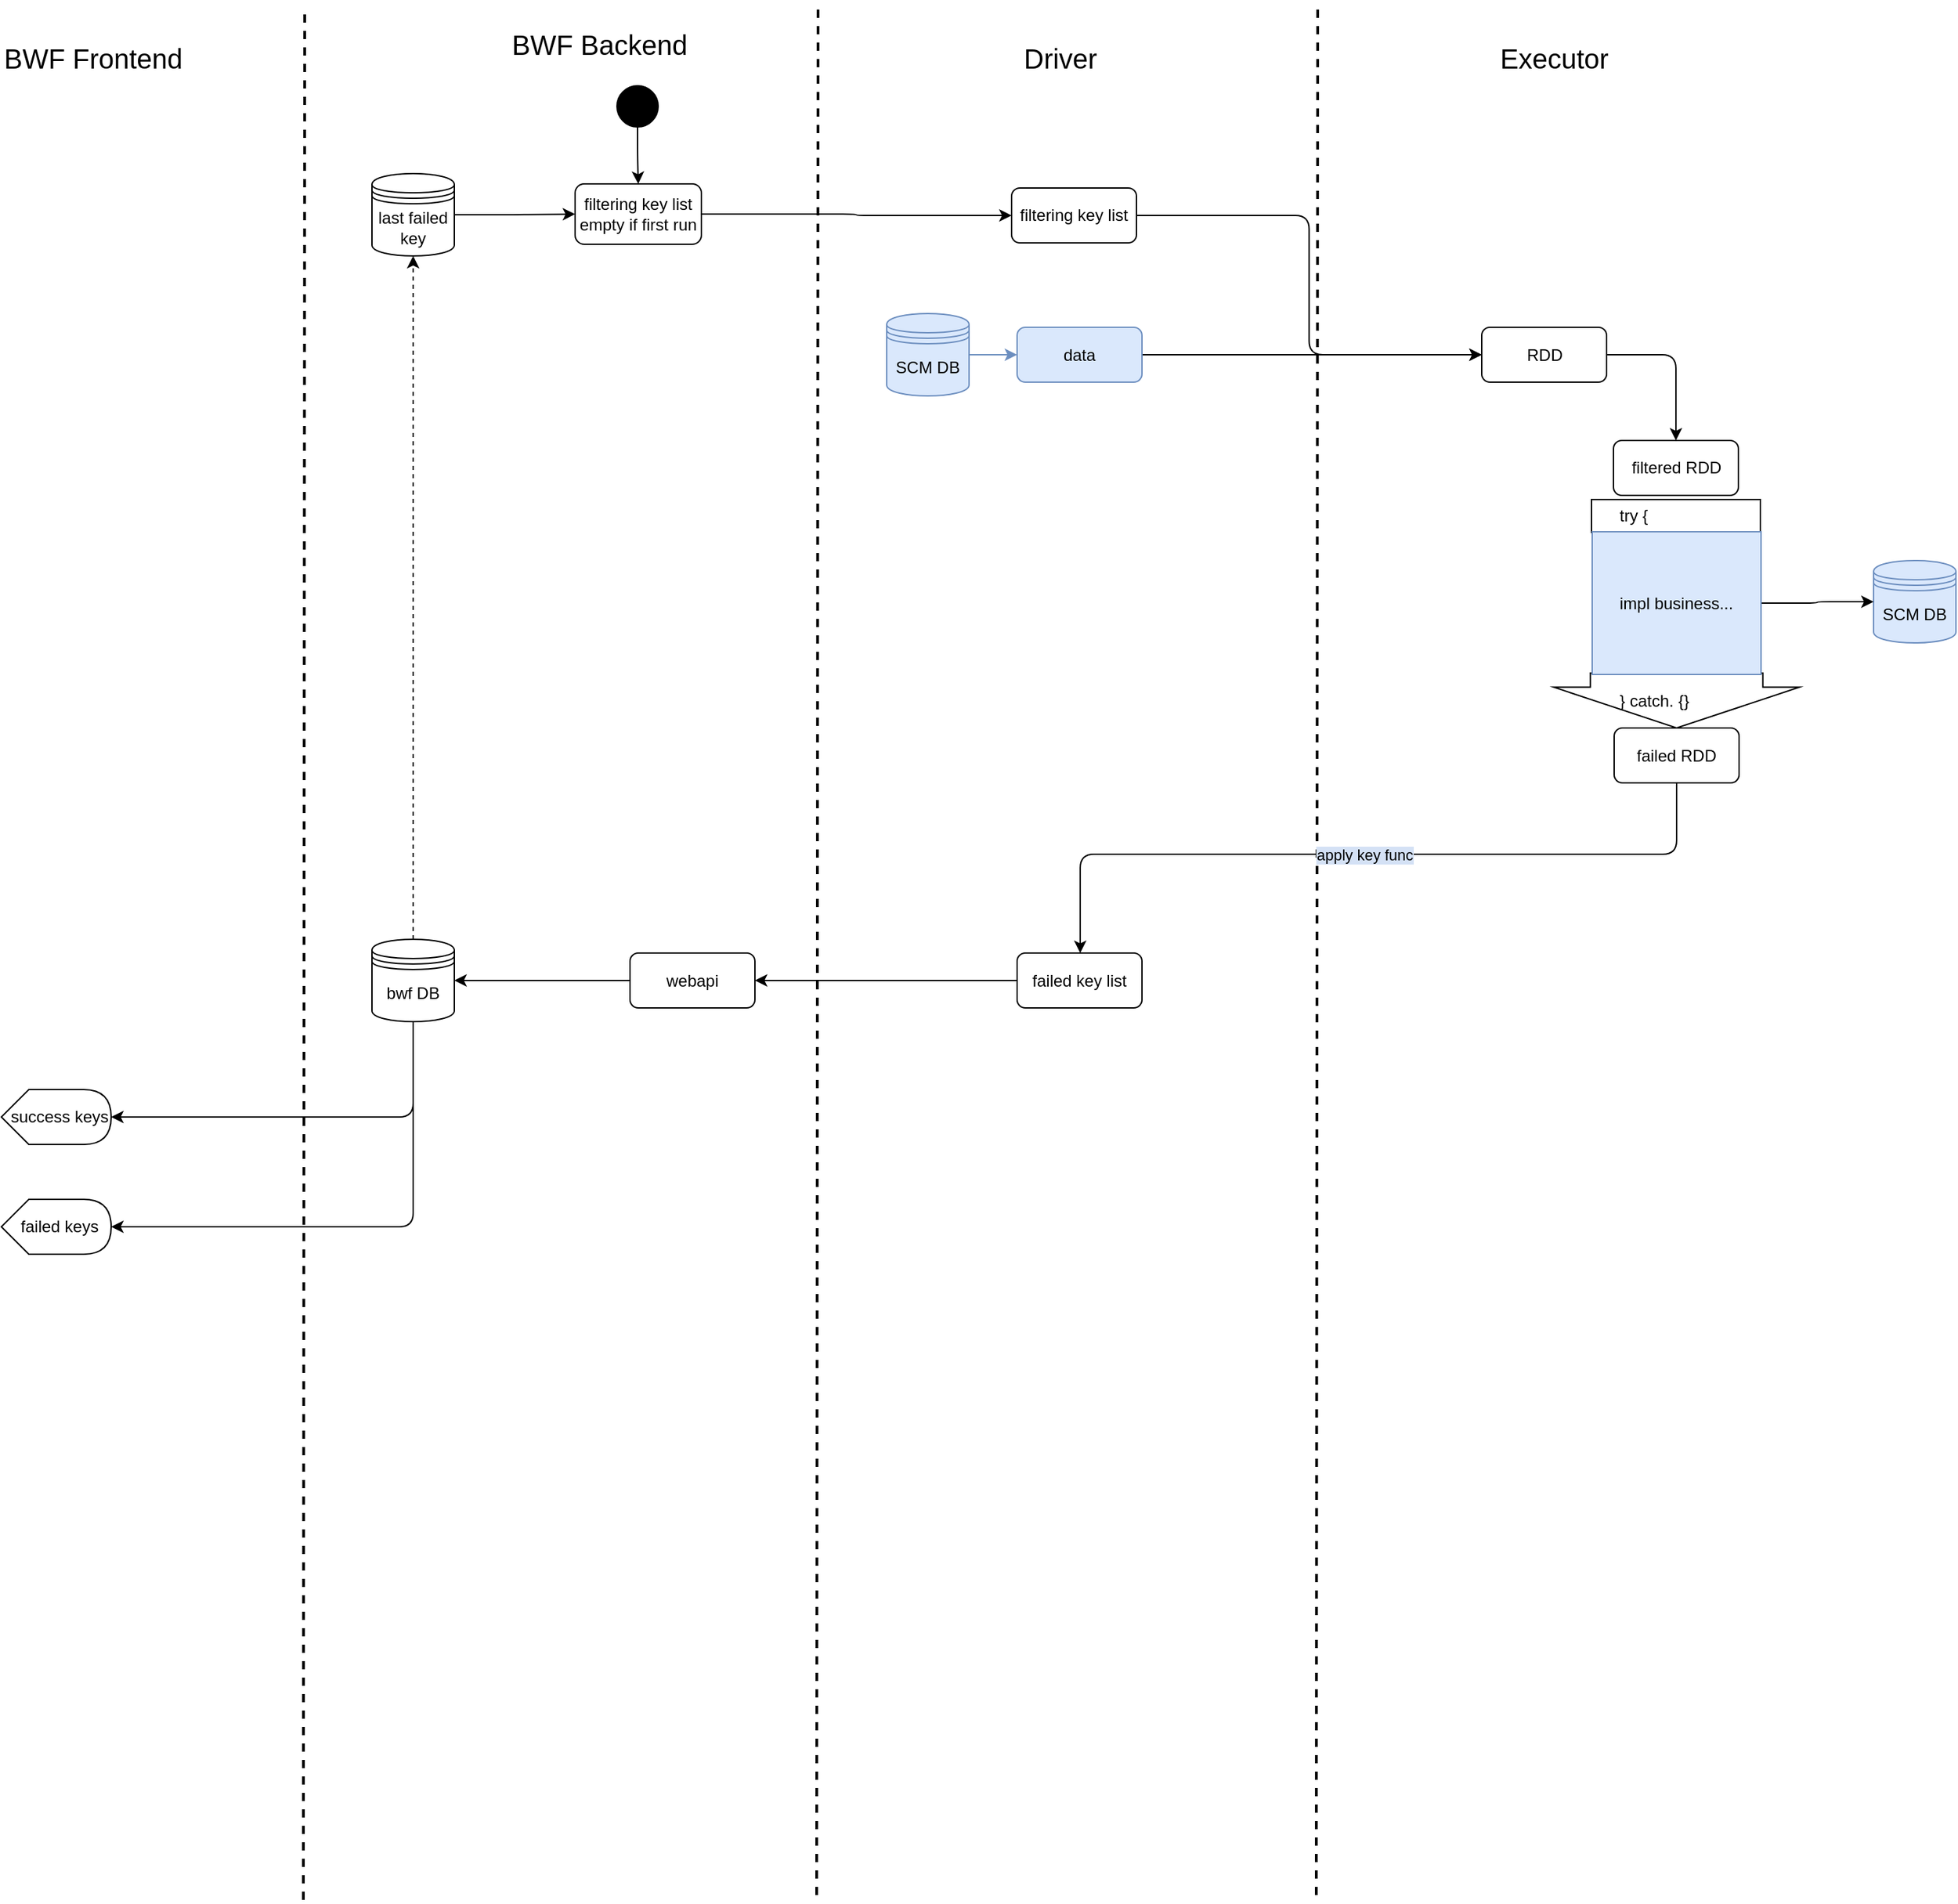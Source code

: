 <mxfile version="10.9.8" type="github"><diagram id="LN1JEF8fKV4As8vXSH5P" name="Page-1"><mxGraphModel dx="1194" dy="692" grid="1" gridSize="10" guides="1" tooltips="1" connect="1" arrows="1" fold="1" page="1" pageScale="1" pageWidth="1654" pageHeight="1169" math="0" shadow="0"><root><mxCell id="0"/><mxCell id="1" parent="0"/><mxCell id="D7Ps34D5wOHhJ69BjxMt-3" value="" style="endArrow=none;dashed=1;html=1;strokeWidth=2;" edge="1" parent="1"><mxGeometry width="50" height="50" relative="1" as="geometry"><mxPoint x="1028" y="1417" as="sourcePoint"/><mxPoint x="1029" y="37" as="targetPoint"/></mxGeometry></mxCell><mxCell id="D7Ps34D5wOHhJ69BjxMt-185" style="edgeStyle=orthogonalEdgeStyle;orthogonalLoop=1;jettySize=auto;html=1;entryX=0;entryY=0.5;entryDx=0;entryDy=0;strokeWidth=1;" edge="1" parent="1" source="D7Ps34D5wOHhJ69BjxMt-6" target="D7Ps34D5wOHhJ69BjxMt-107"><mxGeometry relative="1" as="geometry"/></mxCell><mxCell id="D7Ps34D5wOHhJ69BjxMt-6" value="filtering key list" style="rounded=1;whiteSpace=wrap;html=1;" vertex="1" parent="1"><mxGeometry x="806" y="173" width="91" height="40" as="geometry"/></mxCell><mxCell id="D7Ps34D5wOHhJ69BjxMt-109" value="filtered RDD" style="rounded=1;whiteSpace=wrap;html=1;" vertex="1" parent="1"><mxGeometry x="1244.5" y="357" width="91" height="40" as="geometry"/></mxCell><mxCell id="D7Ps34D5wOHhJ69BjxMt-146" style="edgeStyle=orthogonalEdgeStyle;rounded=1;orthogonalLoop=1;jettySize=auto;html=1;labelBackgroundColor=#ffffff;strokeWidth=1;exitX=1;exitY=0.5;exitDx=0;exitDy=0;" edge="1" parent="1" source="D7Ps34D5wOHhJ69BjxMt-107" target="D7Ps34D5wOHhJ69BjxMt-109"><mxGeometry relative="1" as="geometry"/></mxCell><mxCell id="D7Ps34D5wOHhJ69BjxMt-107" value="RDD" style="rounded=1;whiteSpace=wrap;html=1;" vertex="1" parent="1"><mxGeometry x="1148.5" y="274.5" width="91" height="40" as="geometry"/></mxCell><mxCell id="D7Ps34D5wOHhJ69BjxMt-39" value="apply key func" style="edgeStyle=orthogonalEdgeStyle;rounded=1;orthogonalLoop=1;jettySize=auto;html=1;strokeColor=#000000;strokeWidth=1;labelBackgroundColor=#D4E1F5;" edge="1" parent="1" source="D7Ps34D5wOHhJ69BjxMt-35" target="D7Ps34D5wOHhJ69BjxMt-38"><mxGeometry relative="1" as="geometry"><Array as="points"><mxPoint x="1291" y="658.5"/><mxPoint x="856" y="658.5"/></Array></mxGeometry></mxCell><mxCell id="D7Ps34D5wOHhJ69BjxMt-35" value="failed RDD" style="rounded=1;whiteSpace=wrap;html=1;" vertex="1" parent="1"><mxGeometry x="1245" y="566.5" width="91" height="40" as="geometry"/></mxCell><mxCell id="D7Ps34D5wOHhJ69BjxMt-165" style="edgeStyle=orthogonalEdgeStyle;rounded=1;orthogonalLoop=1;jettySize=auto;html=1;labelBackgroundColor=#ffffff;strokeWidth=1;fillColor=#A9C4EB;" edge="1" parent="1" source="D7Ps34D5wOHhJ69BjxMt-38" target="D7Ps34D5wOHhJ69BjxMt-137"><mxGeometry relative="1" as="geometry"/></mxCell><mxCell id="D7Ps34D5wOHhJ69BjxMt-38" value="failed key list" style="rounded=1;whiteSpace=wrap;html=1;" vertex="1" parent="1"><mxGeometry x="810" y="730.5" width="91" height="40" as="geometry"/></mxCell><mxCell id="D7Ps34D5wOHhJ69BjxMt-72" style="edgeStyle=orthogonalEdgeStyle;rounded=1;orthogonalLoop=1;jettySize=auto;html=1;strokeColor=#000000;strokeWidth=1;" edge="1" parent="1" source="D7Ps34D5wOHhJ69BjxMt-66" target="D7Ps34D5wOHhJ69BjxMt-70"><mxGeometry relative="1" as="geometry"/></mxCell><mxCell id="D7Ps34D5wOHhJ69BjxMt-66" value="&lt;span style=&quot;white-space: normal&quot;&gt;last failed key&lt;/span&gt;" style="shape=datastore;whiteSpace=wrap;html=1;labelBackgroundColor=none;strokeColor=#000000;strokeWidth=1;fillColor=none;gradientColor=none;align=center;" vertex="1" parent="1"><mxGeometry x="340" y="162.5" width="60" height="60" as="geometry"/></mxCell><mxCell id="D7Ps34D5wOHhJ69BjxMt-74" style="edgeStyle=orthogonalEdgeStyle;rounded=1;orthogonalLoop=1;jettySize=auto;html=1;strokeColor=#000000;strokeWidth=1;" edge="1" parent="1" source="D7Ps34D5wOHhJ69BjxMt-68" target="D7Ps34D5wOHhJ69BjxMt-70"><mxGeometry relative="1" as="geometry"/></mxCell><mxCell id="D7Ps34D5wOHhJ69BjxMt-68" value="" style="ellipse;whiteSpace=wrap;html=1;aspect=fixed;labelBackgroundColor=none;strokeColor=#000000;strokeWidth=1;fillColor=#000000;gradientColor=none;align=center;" vertex="1" parent="1"><mxGeometry x="518.5" y="98.5" width="30" height="30" as="geometry"/></mxCell><mxCell id="D7Ps34D5wOHhJ69BjxMt-73" style="edgeStyle=orthogonalEdgeStyle;rounded=1;orthogonalLoop=1;jettySize=auto;html=1;strokeColor=#000000;strokeWidth=1;" edge="1" parent="1" source="D7Ps34D5wOHhJ69BjxMt-70" target="D7Ps34D5wOHhJ69BjxMt-6"><mxGeometry relative="1" as="geometry"/></mxCell><mxCell id="D7Ps34D5wOHhJ69BjxMt-70" value="filtering key list&lt;br&gt;empty if first run" style="rounded=1;whiteSpace=wrap;html=1;labelBackgroundColor=none;strokeColor=#000000;strokeWidth=1;fillColor=none;gradientColor=none;align=center;" vertex="1" parent="1"><mxGeometry x="488" y="170" width="92" height="44" as="geometry"/></mxCell><mxCell id="D7Ps34D5wOHhJ69BjxMt-71" value="" style="endArrow=none;dashed=1;html=1;strokeWidth=2;" edge="1" parent="1"><mxGeometry width="50" height="50" relative="1" as="geometry"><mxPoint x="664" y="1417" as="sourcePoint"/><mxPoint x="665" y="37" as="targetPoint"/></mxGeometry></mxCell><mxCell id="D7Ps34D5wOHhJ69BjxMt-81" value="} catch. {}" style="shape=singleArrow;direction=south;whiteSpace=wrap;html=1;labelBackgroundColor=none;strokeWidth=1;align=left;arrowWidth=0.702;arrowSize=0.743;spacingLeft=46;" vertex="1" parent="1"><mxGeometry x="1201" y="526.5" width="179" height="40" as="geometry"/></mxCell><mxCell id="D7Ps34D5wOHhJ69BjxMt-83" value="&lt;font style=&quot;font-size: 20px&quot;&gt;BWF Backend&lt;/font&gt;" style="text;html=1;resizable=0;points=[];autosize=1;align=left;verticalAlign=top;spacingTop=-4;" vertex="1" parent="1"><mxGeometry x="440" y="54" width="140" height="20" as="geometry"/></mxCell><mxCell id="D7Ps34D5wOHhJ69BjxMt-84" value="&lt;font style=&quot;font-size: 20px&quot;&gt;Driver&lt;/font&gt;" style="text;html=1;resizable=0;points=[];autosize=1;align=left;verticalAlign=top;spacingTop=-4;" vertex="1" parent="1"><mxGeometry x="813" y="64" width="70" height="20" as="geometry"/></mxCell><mxCell id="D7Ps34D5wOHhJ69BjxMt-85" value="&lt;font style=&quot;font-size: 20px&quot;&gt;Executor&lt;/font&gt;" style="text;html=1;resizable=0;points=[];autosize=1;align=left;verticalAlign=top;spacingTop=-4;" vertex="1" parent="1"><mxGeometry x="1159.5" y="64" width="90" height="20" as="geometry"/></mxCell><mxCell id="D7Ps34D5wOHhJ69BjxMt-139" style="edgeStyle=orthogonalEdgeStyle;rounded=1;orthogonalLoop=1;jettySize=auto;html=1;labelBackgroundColor=#ffffff;strokeWidth=1;" edge="1" parent="1" source="D7Ps34D5wOHhJ69BjxMt-137" target="D7Ps34D5wOHhJ69BjxMt-135"><mxGeometry relative="1" as="geometry"/></mxCell><mxCell id="D7Ps34D5wOHhJ69BjxMt-137" value="webapi" style="rounded=1;whiteSpace=wrap;html=1;" vertex="1" parent="1"><mxGeometry x="528" y="730.5" width="91" height="40" as="geometry"/></mxCell><mxCell id="D7Ps34D5wOHhJ69BjxMt-152" style="edgeStyle=orthogonalEdgeStyle;rounded=1;orthogonalLoop=1;jettySize=auto;html=1;entryX=0;entryY=0.5;entryDx=0;entryDy=0;labelBackgroundColor=#ffffff;strokeWidth=1;fillColor=#dae8fc;strokeColor=#6c8ebf;" edge="1" parent="1" source="D7Ps34D5wOHhJ69BjxMt-121" target="D7Ps34D5wOHhJ69BjxMt-151"><mxGeometry relative="1" as="geometry"/></mxCell><mxCell id="D7Ps34D5wOHhJ69BjxMt-121" value="&lt;span style=&quot;white-space: normal&quot;&gt;SCM DB&lt;/span&gt;" style="shape=datastore;whiteSpace=wrap;html=1;labelBackgroundColor=none;strokeColor=#6c8ebf;strokeWidth=1;fillColor=#dae8fc;align=center;" vertex="1" parent="1"><mxGeometry x="715" y="264.5" width="60" height="60" as="geometry"/></mxCell><mxCell id="D7Ps34D5wOHhJ69BjxMt-172" style="edgeStyle=orthogonalEdgeStyle;rounded=1;orthogonalLoop=1;jettySize=auto;html=1;labelBackgroundColor=#ffffff;strokeWidth=1;fillColor=#A9C4EB;dashed=1;targetPerimeterSpacing=0;endSize=6;jumpStyle=none;shadow=0;" edge="1" parent="1" source="D7Ps34D5wOHhJ69BjxMt-135" target="D7Ps34D5wOHhJ69BjxMt-66"><mxGeometry relative="1" as="geometry"/></mxCell><mxCell id="D7Ps34D5wOHhJ69BjxMt-183" style="edgeStyle=orthogonalEdgeStyle;orthogonalLoop=1;jettySize=auto;html=1;entryX=1;entryY=0.5;entryDx=0;entryDy=0;entryPerimeter=0;strokeWidth=1;exitX=0.5;exitY=1;exitDx=0;exitDy=0;" edge="1" parent="1" source="D7Ps34D5wOHhJ69BjxMt-135" target="D7Ps34D5wOHhJ69BjxMt-180"><mxGeometry relative="1" as="geometry"/></mxCell><mxCell id="D7Ps34D5wOHhJ69BjxMt-184" style="edgeStyle=orthogonalEdgeStyle;orthogonalLoop=1;jettySize=auto;html=1;entryX=1;entryY=0.5;entryDx=0;entryDy=0;entryPerimeter=0;strokeWidth=1;" edge="1" parent="1" source="D7Ps34D5wOHhJ69BjxMt-135" target="D7Ps34D5wOHhJ69BjxMt-181"><mxGeometry relative="1" as="geometry"><Array as="points"><mxPoint x="370" y="930"/></Array></mxGeometry></mxCell><mxCell id="D7Ps34D5wOHhJ69BjxMt-135" value="&lt;span style=&quot;white-space: normal&quot;&gt;bwf DB&lt;/span&gt;" style="shape=datastore;whiteSpace=wrap;html=1;labelBackgroundColor=none;strokeColor=#000000;strokeWidth=1;fillColor=none;gradientColor=none;align=center;" vertex="1" parent="1"><mxGeometry x="340" y="720.5" width="60" height="60" as="geometry"/></mxCell><mxCell id="D7Ps34D5wOHhJ69BjxMt-153" style="edgeStyle=orthogonalEdgeStyle;rounded=1;orthogonalLoop=1;jettySize=auto;html=1;labelBackgroundColor=#ffffff;strokeWidth=1;" edge="1" parent="1" source="D7Ps34D5wOHhJ69BjxMt-151" target="D7Ps34D5wOHhJ69BjxMt-107"><mxGeometry relative="1" as="geometry"/></mxCell><mxCell id="D7Ps34D5wOHhJ69BjxMt-151" value="data" style="rounded=1;whiteSpace=wrap;html=1;fillColor=#dae8fc;strokeColor=#6c8ebf;" vertex="1" parent="1"><mxGeometry x="810" y="274.5" width="91" height="40" as="geometry"/></mxCell><mxCell id="D7Ps34D5wOHhJ69BjxMt-155" value="&lt;span style=&quot;white-space: normal&quot;&gt;SCM DB&lt;/span&gt;" style="shape=datastore;whiteSpace=wrap;html=1;labelBackgroundColor=none;strokeColor=#6c8ebf;strokeWidth=1;fillColor=#dae8fc;align=center;" vertex="1" parent="1"><mxGeometry x="1434" y="444.5" width="60" height="60" as="geometry"/></mxCell><mxCell id="D7Ps34D5wOHhJ69BjxMt-169" value="try {" style="rounded=0;whiteSpace=wrap;html=1;labelBackgroundColor=none;strokeWidth=1;align=left;spacingLeft=18;" vertex="1" parent="1"><mxGeometry x="1228.5" y="400" width="123" height="24" as="geometry"/></mxCell><mxCell id="D7Ps34D5wOHhJ69BjxMt-171" style="edgeStyle=orthogonalEdgeStyle;rounded=1;orthogonalLoop=1;jettySize=auto;html=1;labelBackgroundColor=#ffffff;strokeWidth=1;fillColor=#A9C4EB;" edge="1" parent="1" source="D7Ps34D5wOHhJ69BjxMt-170" target="D7Ps34D5wOHhJ69BjxMt-155"><mxGeometry relative="1" as="geometry"/></mxCell><mxCell id="D7Ps34D5wOHhJ69BjxMt-170" value="impl business..." style="rounded=0;whiteSpace=wrap;html=1;labelBackgroundColor=none;strokeWidth=1;align=left;spacingLeft=18;fillColor=#dae8fc;strokeColor=#6c8ebf;" vertex="1" parent="1"><mxGeometry x="1229" y="423.5" width="123" height="104" as="geometry"/></mxCell><mxCell id="D7Ps34D5wOHhJ69BjxMt-177" value="" style="endArrow=none;dashed=1;html=1;strokeWidth=2;" edge="1" parent="1"><mxGeometry width="50" height="50" relative="1" as="geometry"><mxPoint x="290" y="1420.5" as="sourcePoint"/><mxPoint x="291" y="40.5" as="targetPoint"/></mxGeometry></mxCell><mxCell id="D7Ps34D5wOHhJ69BjxMt-179" value="&lt;font style=&quot;font-size: 20px&quot;&gt;BWF Frontend&lt;br&gt;&lt;/font&gt;" style="text;html=1;resizable=0;points=[];autosize=1;align=left;verticalAlign=top;spacingTop=-4;" vertex="1" parent="1"><mxGeometry x="70" y="64" width="150" height="20" as="geometry"/></mxCell><mxCell id="D7Ps34D5wOHhJ69BjxMt-180" value="success keys" style="shape=display;whiteSpace=wrap;html=1;labelBackgroundColor=none;strokeWidth=1;align=center;spacingLeft=5;" vertex="1" parent="1"><mxGeometry x="70" y="830" width="80" height="40" as="geometry"/></mxCell><mxCell id="D7Ps34D5wOHhJ69BjxMt-181" value="failed keys" style="shape=display;whiteSpace=wrap;html=1;labelBackgroundColor=none;strokeWidth=1;align=center;spacingLeft=5;" vertex="1" parent="1"><mxGeometry x="70" y="910" width="80" height="40" as="geometry"/></mxCell></root></mxGraphModel></diagram></mxfile>